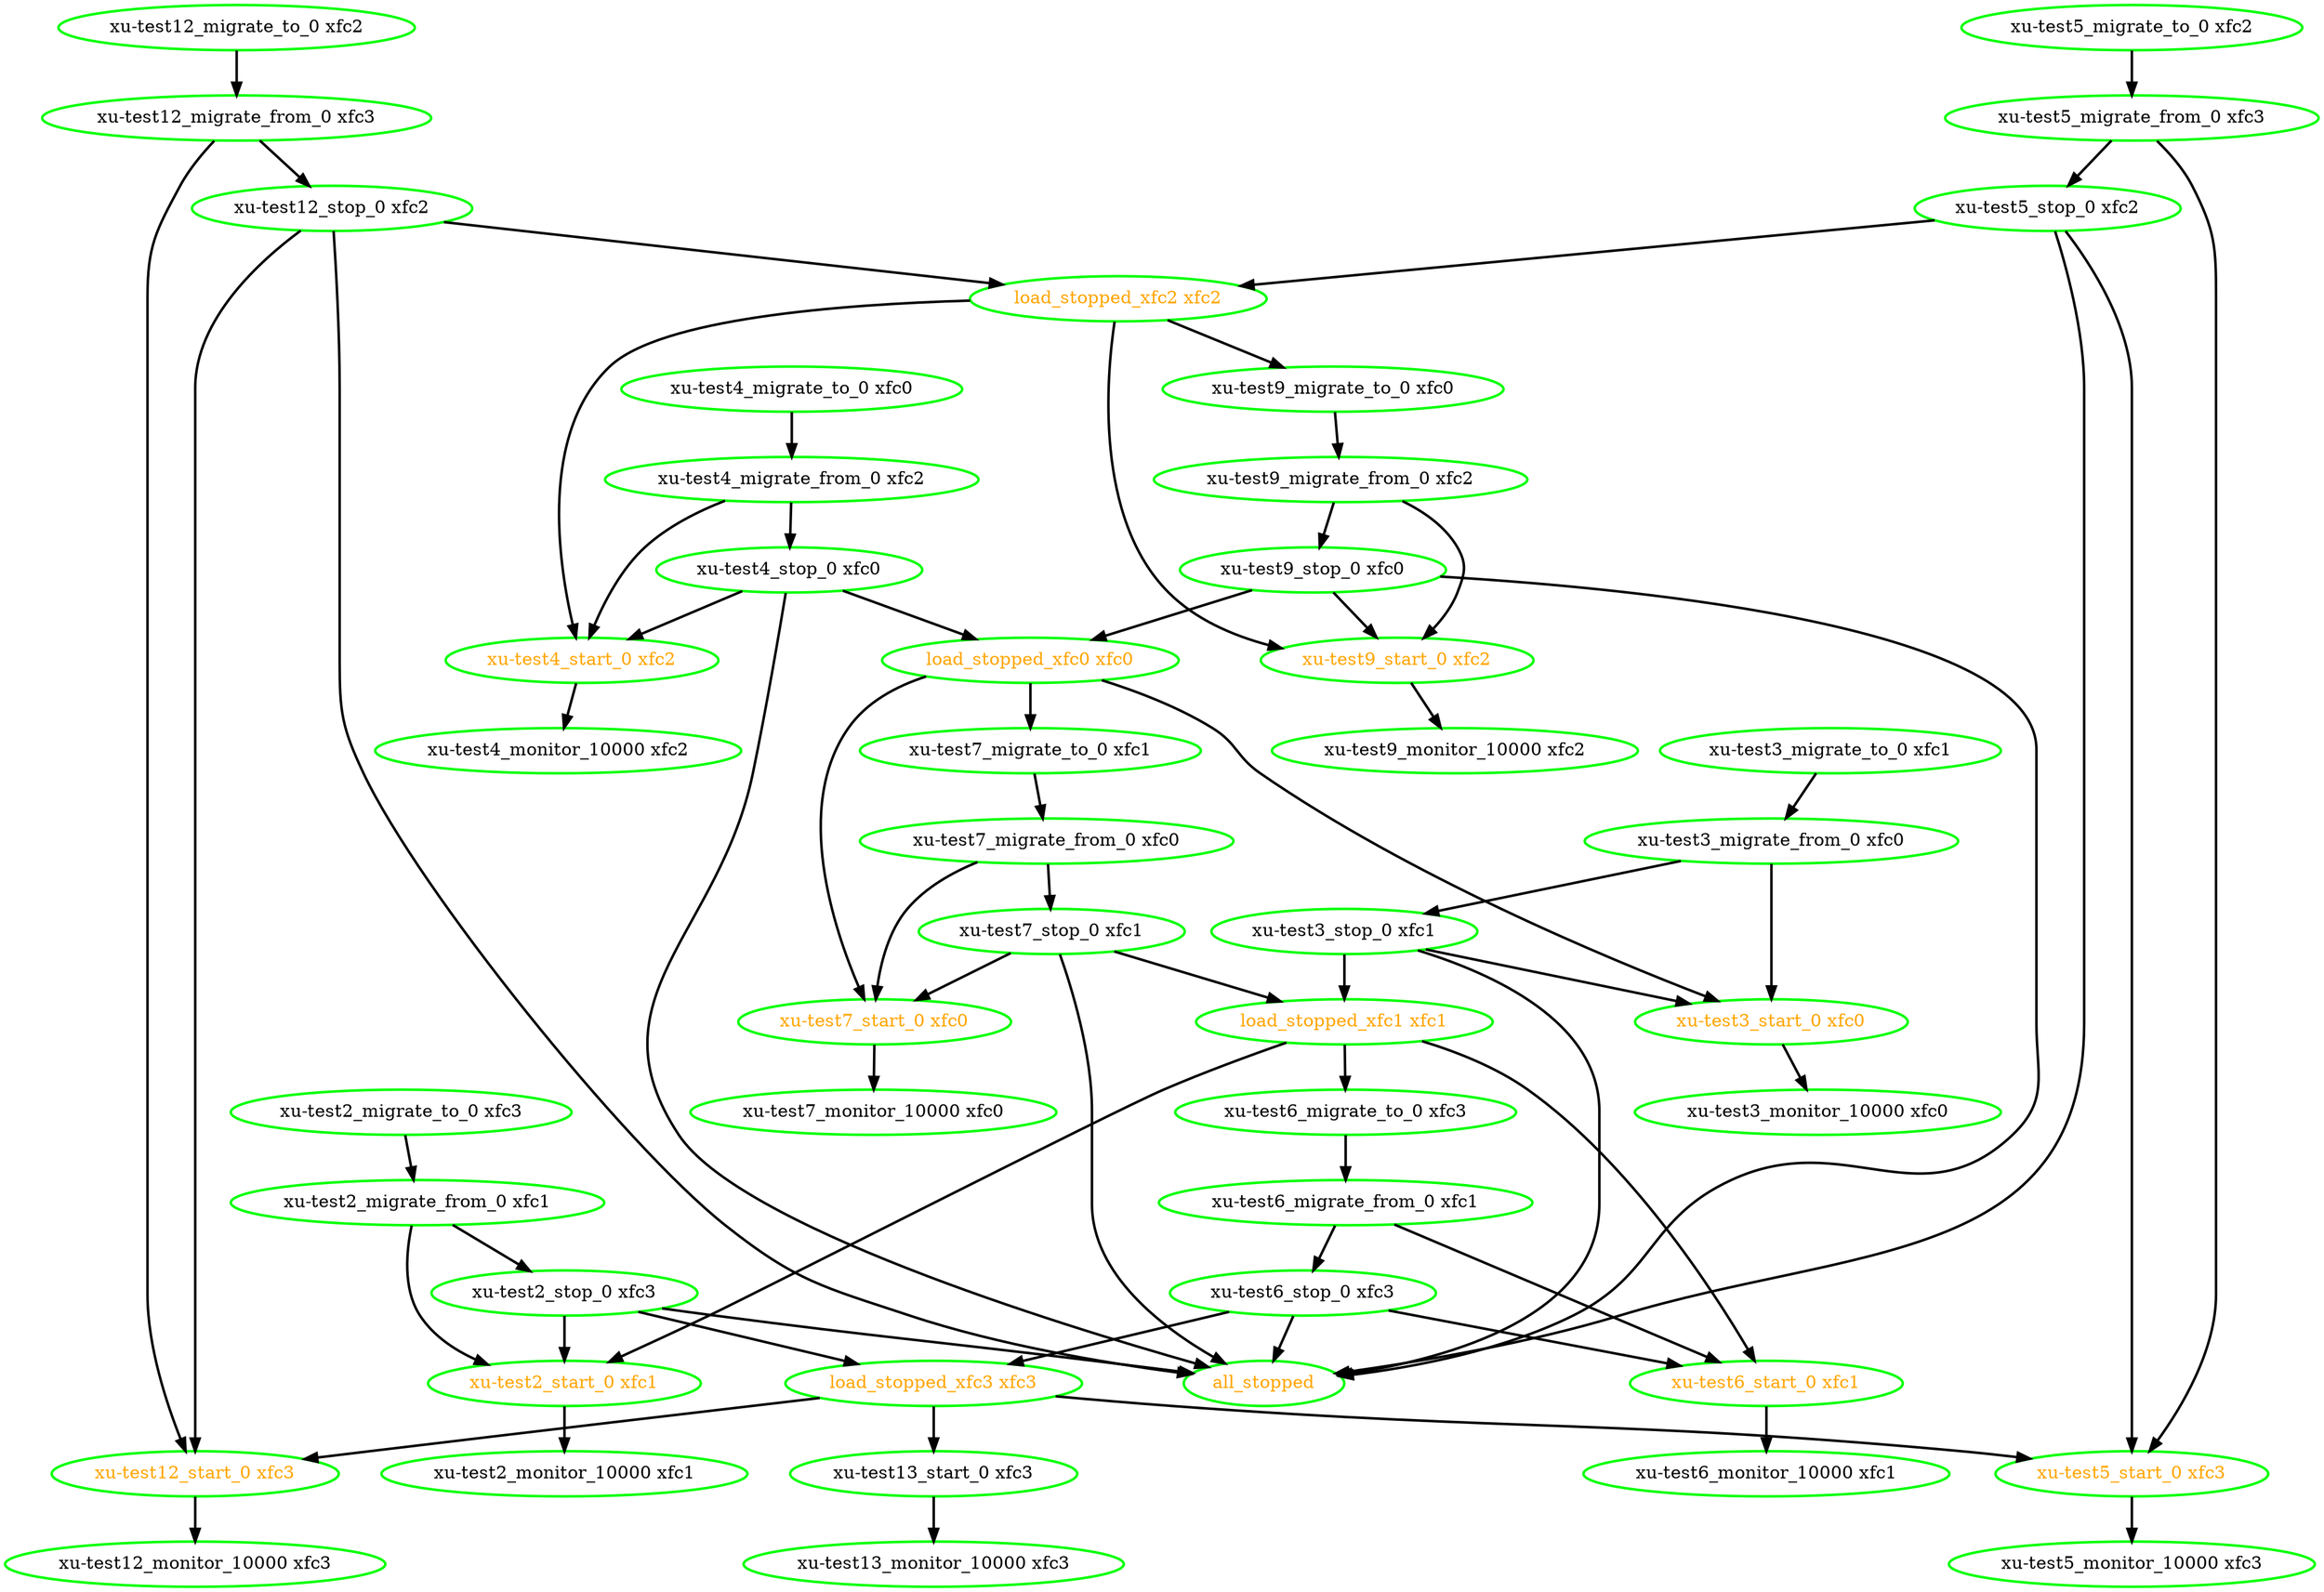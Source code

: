 digraph "g" {
"all_stopped" [ style=bold color="green" fontcolor="orange"]
"load_stopped_xfc0 xfc0" -> "xu-test3_start_0 xfc0" [ style = bold]
"load_stopped_xfc0 xfc0" -> "xu-test7_migrate_to_0 xfc1" [ style = bold]
"load_stopped_xfc0 xfc0" -> "xu-test7_start_0 xfc0" [ style = bold]
"load_stopped_xfc0 xfc0" [ style=bold color="green" fontcolor="orange"]
"load_stopped_xfc1 xfc1" -> "xu-test2_start_0 xfc1" [ style = bold]
"load_stopped_xfc1 xfc1" -> "xu-test6_migrate_to_0 xfc3" [ style = bold]
"load_stopped_xfc1 xfc1" -> "xu-test6_start_0 xfc1" [ style = bold]
"load_stopped_xfc1 xfc1" [ style=bold color="green" fontcolor="orange"]
"load_stopped_xfc2 xfc2" -> "xu-test4_start_0 xfc2" [ style = bold]
"load_stopped_xfc2 xfc2" -> "xu-test9_migrate_to_0 xfc0" [ style = bold]
"load_stopped_xfc2 xfc2" -> "xu-test9_start_0 xfc2" [ style = bold]
"load_stopped_xfc2 xfc2" [ style=bold color="green" fontcolor="orange"]
"load_stopped_xfc3 xfc3" -> "xu-test12_start_0 xfc3" [ style = bold]
"load_stopped_xfc3 xfc3" -> "xu-test13_start_0 xfc3" [ style = bold]
"load_stopped_xfc3 xfc3" -> "xu-test5_start_0 xfc3" [ style = bold]
"load_stopped_xfc3 xfc3" [ style=bold color="green" fontcolor="orange"]
"xu-test12_migrate_from_0 xfc3" -> "xu-test12_start_0 xfc3" [ style = bold]
"xu-test12_migrate_from_0 xfc3" -> "xu-test12_stop_0 xfc2" [ style = bold]
"xu-test12_migrate_from_0 xfc3" [ style=bold color="green" fontcolor="black"]
"xu-test12_migrate_to_0 xfc2" -> "xu-test12_migrate_from_0 xfc3" [ style = bold]
"xu-test12_migrate_to_0 xfc2" [ style=bold color="green" fontcolor="black"]
"xu-test12_monitor_10000 xfc3" [ style=bold color="green" fontcolor="black"]
"xu-test12_start_0 xfc3" -> "xu-test12_monitor_10000 xfc3" [ style = bold]
"xu-test12_start_0 xfc3" [ style=bold color="green" fontcolor="orange"]
"xu-test12_stop_0 xfc2" -> "all_stopped" [ style = bold]
"xu-test12_stop_0 xfc2" -> "load_stopped_xfc2 xfc2" [ style = bold]
"xu-test12_stop_0 xfc2" -> "xu-test12_start_0 xfc3" [ style = bold]
"xu-test12_stop_0 xfc2" [ style=bold color="green" fontcolor="black"]
"xu-test13_monitor_10000 xfc3" [ style=bold color="green" fontcolor="black"]
"xu-test13_start_0 xfc3" -> "xu-test13_monitor_10000 xfc3" [ style = bold]
"xu-test13_start_0 xfc3" [ style=bold color="green" fontcolor="black"]
"xu-test2_migrate_from_0 xfc1" -> "xu-test2_start_0 xfc1" [ style = bold]
"xu-test2_migrate_from_0 xfc1" -> "xu-test2_stop_0 xfc3" [ style = bold]
"xu-test2_migrate_from_0 xfc1" [ style=bold color="green" fontcolor="black"]
"xu-test2_migrate_to_0 xfc3" -> "xu-test2_migrate_from_0 xfc1" [ style = bold]
"xu-test2_migrate_to_0 xfc3" [ style=bold color="green" fontcolor="black"]
"xu-test2_monitor_10000 xfc1" [ style=bold color="green" fontcolor="black"]
"xu-test2_start_0 xfc1" -> "xu-test2_monitor_10000 xfc1" [ style = bold]
"xu-test2_start_0 xfc1" [ style=bold color="green" fontcolor="orange"]
"xu-test2_stop_0 xfc3" -> "all_stopped" [ style = bold]
"xu-test2_stop_0 xfc3" -> "load_stopped_xfc3 xfc3" [ style = bold]
"xu-test2_stop_0 xfc3" -> "xu-test2_start_0 xfc1" [ style = bold]
"xu-test2_stop_0 xfc3" [ style=bold color="green" fontcolor="black"]
"xu-test3_migrate_from_0 xfc0" -> "xu-test3_start_0 xfc0" [ style = bold]
"xu-test3_migrate_from_0 xfc0" -> "xu-test3_stop_0 xfc1" [ style = bold]
"xu-test3_migrate_from_0 xfc0" [ style=bold color="green" fontcolor="black"]
"xu-test3_migrate_to_0 xfc1" -> "xu-test3_migrate_from_0 xfc0" [ style = bold]
"xu-test3_migrate_to_0 xfc1" [ style=bold color="green" fontcolor="black"]
"xu-test3_monitor_10000 xfc0" [ style=bold color="green" fontcolor="black"]
"xu-test3_start_0 xfc0" -> "xu-test3_monitor_10000 xfc0" [ style = bold]
"xu-test3_start_0 xfc0" [ style=bold color="green" fontcolor="orange"]
"xu-test3_stop_0 xfc1" -> "all_stopped" [ style = bold]
"xu-test3_stop_0 xfc1" -> "load_stopped_xfc1 xfc1" [ style = bold]
"xu-test3_stop_0 xfc1" -> "xu-test3_start_0 xfc0" [ style = bold]
"xu-test3_stop_0 xfc1" [ style=bold color="green" fontcolor="black"]
"xu-test4_migrate_from_0 xfc2" -> "xu-test4_start_0 xfc2" [ style = bold]
"xu-test4_migrate_from_0 xfc2" -> "xu-test4_stop_0 xfc0" [ style = bold]
"xu-test4_migrate_from_0 xfc2" [ style=bold color="green" fontcolor="black"]
"xu-test4_migrate_to_0 xfc0" -> "xu-test4_migrate_from_0 xfc2" [ style = bold]
"xu-test4_migrate_to_0 xfc0" [ style=bold color="green" fontcolor="black"]
"xu-test4_monitor_10000 xfc2" [ style=bold color="green" fontcolor="black"]
"xu-test4_start_0 xfc2" -> "xu-test4_monitor_10000 xfc2" [ style = bold]
"xu-test4_start_0 xfc2" [ style=bold color="green" fontcolor="orange"]
"xu-test4_stop_0 xfc0" -> "all_stopped" [ style = bold]
"xu-test4_stop_0 xfc0" -> "load_stopped_xfc0 xfc0" [ style = bold]
"xu-test4_stop_0 xfc0" -> "xu-test4_start_0 xfc2" [ style = bold]
"xu-test4_stop_0 xfc0" [ style=bold color="green" fontcolor="black"]
"xu-test5_migrate_from_0 xfc3" -> "xu-test5_start_0 xfc3" [ style = bold]
"xu-test5_migrate_from_0 xfc3" -> "xu-test5_stop_0 xfc2" [ style = bold]
"xu-test5_migrate_from_0 xfc3" [ style=bold color="green" fontcolor="black"]
"xu-test5_migrate_to_0 xfc2" -> "xu-test5_migrate_from_0 xfc3" [ style = bold]
"xu-test5_migrate_to_0 xfc2" [ style=bold color="green" fontcolor="black"]
"xu-test5_monitor_10000 xfc3" [ style=bold color="green" fontcolor="black"]
"xu-test5_start_0 xfc3" -> "xu-test5_monitor_10000 xfc3" [ style = bold]
"xu-test5_start_0 xfc3" [ style=bold color="green" fontcolor="orange"]
"xu-test5_stop_0 xfc2" -> "all_stopped" [ style = bold]
"xu-test5_stop_0 xfc2" -> "load_stopped_xfc2 xfc2" [ style = bold]
"xu-test5_stop_0 xfc2" -> "xu-test5_start_0 xfc3" [ style = bold]
"xu-test5_stop_0 xfc2" [ style=bold color="green" fontcolor="black"]
"xu-test6_migrate_from_0 xfc1" -> "xu-test6_start_0 xfc1" [ style = bold]
"xu-test6_migrate_from_0 xfc1" -> "xu-test6_stop_0 xfc3" [ style = bold]
"xu-test6_migrate_from_0 xfc1" [ style=bold color="green" fontcolor="black"]
"xu-test6_migrate_to_0 xfc3" -> "xu-test6_migrate_from_0 xfc1" [ style = bold]
"xu-test6_migrate_to_0 xfc3" [ style=bold color="green" fontcolor="black"]
"xu-test6_monitor_10000 xfc1" [ style=bold color="green" fontcolor="black"]
"xu-test6_start_0 xfc1" -> "xu-test6_monitor_10000 xfc1" [ style = bold]
"xu-test6_start_0 xfc1" [ style=bold color="green" fontcolor="orange"]
"xu-test6_stop_0 xfc3" -> "all_stopped" [ style = bold]
"xu-test6_stop_0 xfc3" -> "load_stopped_xfc3 xfc3" [ style = bold]
"xu-test6_stop_0 xfc3" -> "xu-test6_start_0 xfc1" [ style = bold]
"xu-test6_stop_0 xfc3" [ style=bold color="green" fontcolor="black"]
"xu-test7_migrate_from_0 xfc0" -> "xu-test7_start_0 xfc0" [ style = bold]
"xu-test7_migrate_from_0 xfc0" -> "xu-test7_stop_0 xfc1" [ style = bold]
"xu-test7_migrate_from_0 xfc0" [ style=bold color="green" fontcolor="black"]
"xu-test7_migrate_to_0 xfc1" -> "xu-test7_migrate_from_0 xfc0" [ style = bold]
"xu-test7_migrate_to_0 xfc1" [ style=bold color="green" fontcolor="black"]
"xu-test7_monitor_10000 xfc0" [ style=bold color="green" fontcolor="black"]
"xu-test7_start_0 xfc0" -> "xu-test7_monitor_10000 xfc0" [ style = bold]
"xu-test7_start_0 xfc0" [ style=bold color="green" fontcolor="orange"]
"xu-test7_stop_0 xfc1" -> "all_stopped" [ style = bold]
"xu-test7_stop_0 xfc1" -> "load_stopped_xfc1 xfc1" [ style = bold]
"xu-test7_stop_0 xfc1" -> "xu-test7_start_0 xfc0" [ style = bold]
"xu-test7_stop_0 xfc1" [ style=bold color="green" fontcolor="black"]
"xu-test9_migrate_from_0 xfc2" -> "xu-test9_start_0 xfc2" [ style = bold]
"xu-test9_migrate_from_0 xfc2" -> "xu-test9_stop_0 xfc0" [ style = bold]
"xu-test9_migrate_from_0 xfc2" [ style=bold color="green" fontcolor="black"]
"xu-test9_migrate_to_0 xfc0" -> "xu-test9_migrate_from_0 xfc2" [ style = bold]
"xu-test9_migrate_to_0 xfc0" [ style=bold color="green" fontcolor="black"]
"xu-test9_monitor_10000 xfc2" [ style=bold color="green" fontcolor="black"]
"xu-test9_start_0 xfc2" -> "xu-test9_monitor_10000 xfc2" [ style = bold]
"xu-test9_start_0 xfc2" [ style=bold color="green" fontcolor="orange"]
"xu-test9_stop_0 xfc0" -> "all_stopped" [ style = bold]
"xu-test9_stop_0 xfc0" -> "load_stopped_xfc0 xfc0" [ style = bold]
"xu-test9_stop_0 xfc0" -> "xu-test9_start_0 xfc2" [ style = bold]
"xu-test9_stop_0 xfc0" [ style=bold color="green" fontcolor="black"]
}
